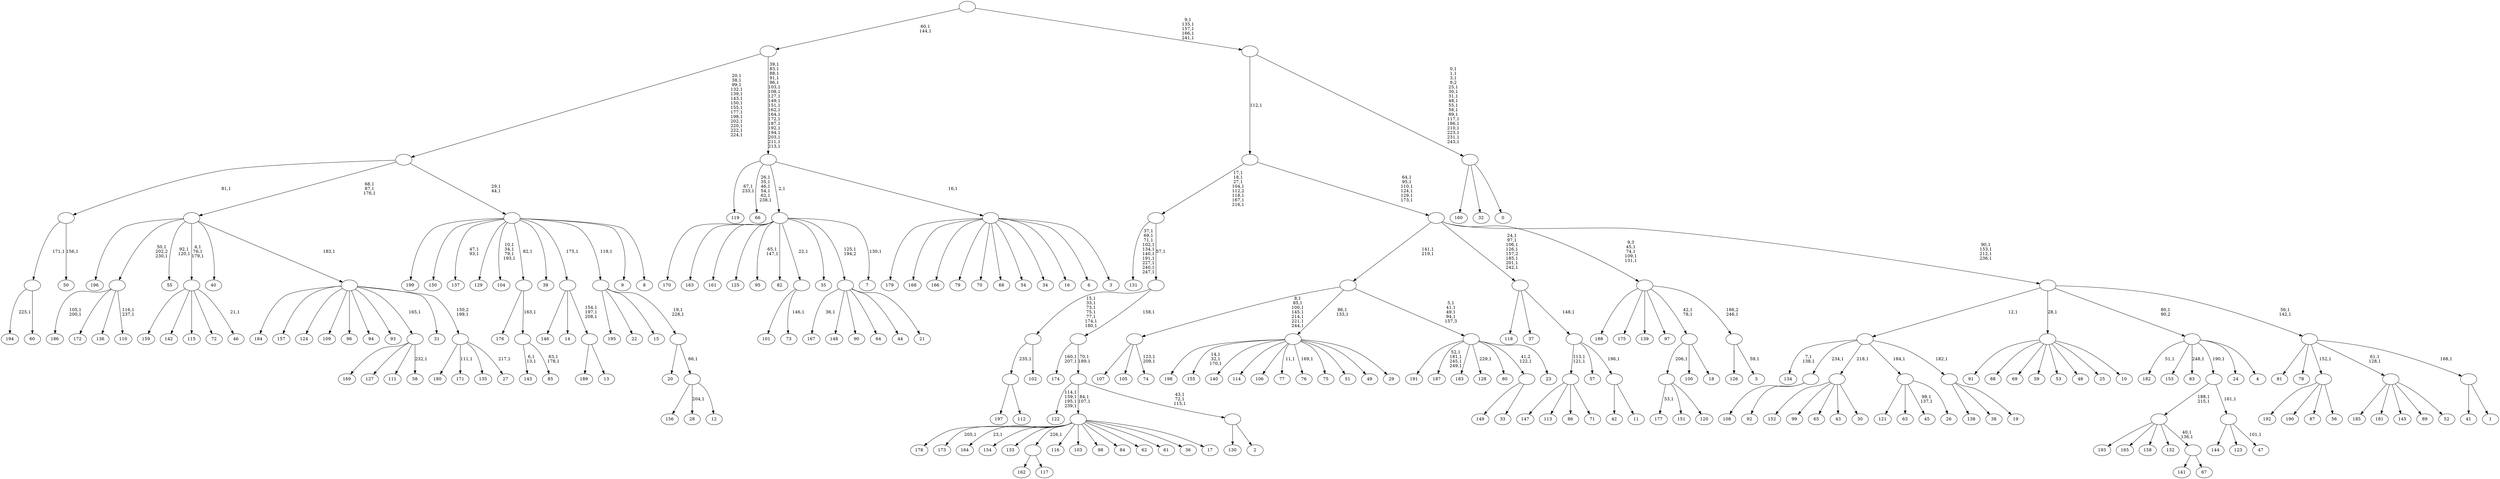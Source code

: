 digraph T {
	450 [label="199"]
	449 [label="198"]
	448 [label="197"]
	447 [label="196"]
	446 [label="195"]
	445 [label="194"]
	443 [label="193"]
	442 [label="192"]
	441 [label="191"]
	440 [label="190"]
	439 [label="189"]
	438 [label="188"]
	437 [label="187"]
	432 [label="186"]
	429 [label="185"]
	428 [label="184"]
	427 [label="183"]
	426 [label="182"]
	424 [label="181"]
	423 [label="180"]
	422 [label="179"]
	421 [label="178"]
	420 [label="177"]
	418 [label="176"]
	417 [label="175"]
	416 [label="174"]
	413 [label="173"]
	411 [label="172"]
	410 [label="171"]
	408 [label="170"]
	407 [label="169"]
	406 [label="168"]
	405 [label="167"]
	403 [label="166"]
	402 [label="165"]
	401 [label="164"]
	399 [label="163"]
	398 [label="162"]
	397 [label="161"]
	396 [label="160"]
	395 [label="159"]
	394 [label="158"]
	393 [label="157"]
	392 [label="156"]
	391 [label="155"]
	387 [label="154"]
	386 [label="153"]
	385 [label="152"]
	384 [label="151"]
	383 [label="150"]
	382 [label="149"]
	381 [label="148"]
	380 [label="147"]
	379 [label="146"]
	378 [label="145"]
	377 [label="144"]
	376 [label="143"]
	373 [label="142"]
	372 [label="141"]
	371 [label="140"]
	370 [label="139"]
	369 [label="138"]
	368 [label="137"]
	365 [label="136"]
	364 [label="135"]
	363 [label="134"]
	360 [label="133"]
	359 [label="132"]
	358 [label="131"]
	347 [label="130"]
	346 [label="129"]
	345 [label="128"]
	343 [label="127"]
	342 [label="126"]
	341 [label="125"]
	340 [label="124"]
	339 [label="123"]
	338 [label="122"]
	333 [label="121"]
	332 [label="120"]
	331 [label=""]
	330 [label="119"]
	327 [label="118"]
	326 [label="117"]
	325 [label=""]
	324 [label="116"]
	323 [label="115"]
	322 [label="114"]
	321 [label="113"]
	320 [label="112"]
	319 [label=""]
	318 [label="111"]
	317 [label="110"]
	314 [label=""]
	312 [label="109"]
	311 [label="108"]
	310 [label="107"]
	309 [label="106"]
	308 [label="105"]
	307 [label="104"]
	302 [label="103"]
	301 [label="102"]
	300 [label=""]
	293 [label="101"]
	292 [label="100"]
	291 [label="99"]
	290 [label="98"]
	289 [label="97"]
	288 [label="96"]
	287 [label="95"]
	284 [label="94"]
	283 [label="93"]
	282 [label="92"]
	281 [label=""]
	280 [label="91"]
	279 [label="90"]
	278 [label="89"]
	277 [label="88"]
	276 [label="87"]
	275 [label="86"]
	274 [label="85"]
	271 [label=""]
	270 [label=""]
	269 [label="84"]
	268 [label="83"]
	266 [label="82"]
	265 [label="81"]
	264 [label="80"]
	263 [label="79"]
	262 [label="78"]
	261 [label="77"]
	259 [label="76"]
	257 [label="75"]
	256 [label="74"]
	253 [label=""]
	246 [label="73"]
	244 [label=""]
	243 [label="72"]
	242 [label="71"]
	241 [label=""]
	239 [label="70"]
	238 [label="69"]
	237 [label="68"]
	236 [label="67"]
	235 [label=""]
	233 [label=""]
	231 [label="66"]
	224 [label="65"]
	223 [label="64"]
	222 [label="63"]
	221 [label="62"]
	220 [label="61"]
	219 [label="60"]
	218 [label=""]
	217 [label="59"]
	216 [label="58"]
	214 [label=""]
	213 [label="57"]
	212 [label="56"]
	211 [label=""]
	210 [label="55"]
	207 [label="54"]
	206 [label="53"]
	205 [label="52"]
	204 [label=""]
	202 [label="51"]
	201 [label="50"]
	199 [label=""]
	198 [label="49"]
	197 [label="48"]
	196 [label="47"]
	194 [label=""]
	193 [label=""]
	192 [label="46"]
	190 [label=""]
	187 [label="45"]
	184 [label="44"]
	183 [label="43"]
	182 [label="42"]
	181 [label="41"]
	180 [label="40"]
	179 [label="39"]
	178 [label="38"]
	177 [label="37"]
	176 [label="36"]
	175 [label="35"]
	174 [label="34"]
	173 [label="33"]
	172 [label=""]
	171 [label="32"]
	170 [label="31"]
	169 [label="30"]
	168 [label=""]
	167 [label="29"]
	166 [label=""]
	164 [label="28"]
	162 [label="27"]
	160 [label=""]
	159 [label=""]
	158 [label=""]
	155 [label="26"]
	154 [label=""]
	153 [label="25"]
	152 [label="24"]
	151 [label="23"]
	150 [label=""]
	146 [label=""]
	144 [label="22"]
	143 [label="21"]
	142 [label=""]
	141 [label="20"]
	140 [label="19"]
	139 [label=""]
	138 [label=""]
	137 [label="18"]
	136 [label=""]
	134 [label="17"]
	133 [label=""]
	131 [label="16"]
	130 [label="15"]
	129 [label="14"]
	128 [label="13"]
	127 [label=""]
	124 [label=""]
	123 [label="12"]
	122 [label=""]
	121 [label=""]
	119 [label=""]
	118 [label="11"]
	117 [label=""]
	116 [label=""]
	115 [label=""]
	108 [label="10"]
	107 [label=""]
	106 [label="9"]
	105 [label="8"]
	104 [label=""]
	102 [label=""]
	88 [label="7"]
	86 [label=""]
	85 [label="6"]
	84 [label="5"]
	82 [label=""]
	81 [label=""]
	77 [label="4"]
	76 [label=""]
	75 [label="3"]
	74 [label=""]
	73 [label=""]
	54 [label=""]
	52 [label="2"]
	51 [label=""]
	48 [label=""]
	46 [label=""]
	45 [label=""]
	44 [label=""]
	37 [label="1"]
	36 [label=""]
	35 [label=""]
	33 [label=""]
	29 [label=""]
	23 [label=""]
	22 [label="0"]
	21 [label=""]
	5 [label=""]
	0 [label=""]
	331 -> 420 [label="53,1"]
	331 -> 384 [label=""]
	331 -> 332 [label=""]
	325 -> 398 [label=""]
	325 -> 326 [label=""]
	319 -> 448 [label=""]
	319 -> 320 [label=""]
	314 -> 317 [label="116,1\n237,1"]
	314 -> 432 [label="105,1\n200,1"]
	314 -> 411 [label=""]
	314 -> 365 [label=""]
	300 -> 319 [label="235,1"]
	300 -> 301 [label=""]
	281 -> 311 [label=""]
	281 -> 282 [label=""]
	271 -> 274 [label="63,1\n178,1"]
	271 -> 376 [label="6,1\n13,1"]
	270 -> 418 [label=""]
	270 -> 271 [label="163,1"]
	253 -> 256 [label="123,1\n209,1"]
	253 -> 310 [label=""]
	253 -> 308 [label=""]
	244 -> 246 [label="146,1"]
	244 -> 293 [label=""]
	241 -> 380 [label=""]
	241 -> 321 [label=""]
	241 -> 275 [label=""]
	241 -> 242 [label=""]
	235 -> 372 [label=""]
	235 -> 236 [label=""]
	233 -> 235 [label="40,1\n136,1"]
	233 -> 443 [label=""]
	233 -> 402 [label=""]
	233 -> 394 [label=""]
	233 -> 359 [label=""]
	218 -> 445 [label="225,1"]
	218 -> 219 [label=""]
	214 -> 216 [label="232,1"]
	214 -> 407 [label=""]
	214 -> 343 [label=""]
	214 -> 318 [label=""]
	211 -> 442 [label=""]
	211 -> 440 [label=""]
	211 -> 276 [label=""]
	211 -> 212 [label=""]
	204 -> 429 [label=""]
	204 -> 424 [label=""]
	204 -> 378 [label=""]
	204 -> 278 [label=""]
	204 -> 205 [label=""]
	199 -> 201 [label="156,1"]
	199 -> 218 [label="171,1"]
	194 -> 196 [label="101,1"]
	194 -> 377 [label=""]
	194 -> 339 [label=""]
	193 -> 233 [label="188,1\n215,1"]
	193 -> 194 [label="161,1"]
	190 -> 192 [label="21,1"]
	190 -> 395 [label=""]
	190 -> 373 [label=""]
	190 -> 323 [label=""]
	190 -> 243 [label=""]
	172 -> 382 [label=""]
	172 -> 173 [label=""]
	168 -> 385 [label=""]
	168 -> 291 [label=""]
	168 -> 224 [label=""]
	168 -> 183 [label=""]
	168 -> 169 [label=""]
	166 -> 259 [label="169,1"]
	166 -> 261 [label="11,1"]
	166 -> 391 [label="14,1\n32,1\n170,1"]
	166 -> 449 [label=""]
	166 -> 371 [label=""]
	166 -> 322 [label=""]
	166 -> 309 [label=""]
	166 -> 257 [label=""]
	166 -> 202 [label=""]
	166 -> 198 [label=""]
	166 -> 167 [label=""]
	160 -> 162 [label="217,1"]
	160 -> 410 [label="111,1"]
	160 -> 423 [label=""]
	160 -> 364 [label=""]
	159 -> 428 [label=""]
	159 -> 393 [label=""]
	159 -> 340 [label=""]
	159 -> 312 [label=""]
	159 -> 288 [label=""]
	159 -> 284 [label=""]
	159 -> 283 [label=""]
	159 -> 214 [label="165,1"]
	159 -> 170 [label=""]
	159 -> 160 [label="150,2\n199,1"]
	158 -> 190 [label="4,1\n76,1\n179,1"]
	158 -> 210 [label="92,1\n120,1"]
	158 -> 314 [label="50,1\n202,2\n230,1"]
	158 -> 447 [label=""]
	158 -> 180 [label=""]
	158 -> 159 [label="183,1"]
	154 -> 187 [label="98,1\n137,1"]
	154 -> 333 [label=""]
	154 -> 222 [label=""]
	154 -> 155 [label=""]
	150 -> 345 [label="229,1"]
	150 -> 437 [label="52,1\n181,1\n245,1\n249,1"]
	150 -> 441 [label=""]
	150 -> 427 [label=""]
	150 -> 264 [label=""]
	150 -> 172 [label="41,2\n122,1"]
	150 -> 151 [label=""]
	146 -> 150 [label="5,1\n41,1\n49,1\n94,1\n157,3"]
	146 -> 166 [label="86,1\n133,1"]
	146 -> 253 [label="8,1\n85,1\n100,1\n145,1\n214,1\n221,1\n244,1"]
	142 -> 405 [label="36,1"]
	142 -> 381 [label=""]
	142 -> 279 [label=""]
	142 -> 223 [label=""]
	142 -> 184 [label=""]
	142 -> 143 [label=""]
	139 -> 369 [label=""]
	139 -> 178 [label=""]
	139 -> 140 [label=""]
	138 -> 363 [label="7,1\n138,1"]
	138 -> 281 [label="234,1"]
	138 -> 168 [label="218,1"]
	138 -> 154 [label="184,1"]
	138 -> 139 [label="182,1"]
	136 -> 331 [label="206,1"]
	136 -> 292 [label=""]
	136 -> 137 [label=""]
	133 -> 401 [label="23,1"]
	133 -> 413 [label="205,1"]
	133 -> 421 [label=""]
	133 -> 387 [label=""]
	133 -> 360 [label=""]
	133 -> 325 [label="226,1"]
	133 -> 324 [label=""]
	133 -> 302 [label=""]
	133 -> 290 [label=""]
	133 -> 269 [label=""]
	133 -> 221 [label=""]
	133 -> 220 [label=""]
	133 -> 176 [label=""]
	133 -> 134 [label=""]
	127 -> 439 [label=""]
	127 -> 128 [label=""]
	124 -> 127 [label="154,1\n197,1\n208,1"]
	124 -> 379 [label=""]
	124 -> 129 [label=""]
	122 -> 164 [label="204,1"]
	122 -> 392 [label=""]
	122 -> 123 [label=""]
	121 -> 141 [label=""]
	121 -> 122 [label="66,1"]
	119 -> 121 [label="19,1\n228,1"]
	119 -> 446 [label=""]
	119 -> 144 [label=""]
	119 -> 130 [label=""]
	117 -> 182 [label=""]
	117 -> 118 [label=""]
	116 -> 241 [label="113,1\n121,1"]
	116 -> 213 [label=""]
	116 -> 117 [label="196,1"]
	115 -> 327 [label=""]
	115 -> 177 [label=""]
	115 -> 116 [label="148,1"]
	107 -> 280 [label=""]
	107 -> 277 [label=""]
	107 -> 238 [label=""]
	107 -> 217 [label=""]
	107 -> 206 [label=""]
	107 -> 197 [label=""]
	107 -> 153 [label=""]
	107 -> 108 [label=""]
	104 -> 307 [label="10,1\n34,1\n79,1\n193,1"]
	104 -> 368 [label="47,1\n93,1"]
	104 -> 450 [label=""]
	104 -> 383 [label=""]
	104 -> 346 [label=""]
	104 -> 270 [label="82,1"]
	104 -> 179 [label=""]
	104 -> 124 [label="175,1"]
	104 -> 119 [label="119,1"]
	104 -> 106 [label=""]
	104 -> 105 [label=""]
	102 -> 104 [label="29,1\n44,1"]
	102 -> 158 [label="68,1\n87,1\n176,1"]
	102 -> 199 [label="81,1"]
	86 -> 88 [label="130,1"]
	86 -> 287 [label="65,1\n147,1"]
	86 -> 408 [label=""]
	86 -> 399 [label=""]
	86 -> 397 [label=""]
	86 -> 341 [label=""]
	86 -> 266 [label=""]
	86 -> 244 [label="22,1"]
	86 -> 175 [label=""]
	86 -> 142 [label="125,1\n194,2"]
	82 -> 84 [label="59,1"]
	82 -> 342 [label=""]
	81 -> 136 [label="42,1\n78,1"]
	81 -> 438 [label=""]
	81 -> 417 [label=""]
	81 -> 370 [label=""]
	81 -> 289 [label=""]
	81 -> 82 [label="166,2\n246,1"]
	76 -> 268 [label="248,1"]
	76 -> 426 [label="51,1"]
	76 -> 386 [label=""]
	76 -> 193 [label="190,1"]
	76 -> 152 [label=""]
	76 -> 77 [label=""]
	74 -> 422 [label=""]
	74 -> 406 [label=""]
	74 -> 403 [label=""]
	74 -> 263 [label=""]
	74 -> 239 [label=""]
	74 -> 237 [label=""]
	74 -> 207 [label=""]
	74 -> 174 [label=""]
	74 -> 131 [label=""]
	74 -> 85 [label=""]
	74 -> 75 [label=""]
	73 -> 231 [label="26,1\n35,1\n46,1\n54,1\n62,1\n238,1"]
	73 -> 330 [label="67,1\n233,1"]
	73 -> 86 [label="2,1"]
	73 -> 74 [label="16,1"]
	54 -> 73 [label="39,1\n83,1\n88,1\n91,1\n96,1\n103,1\n108,1\n127,1\n149,1\n151,1\n162,1\n164,1\n172,1\n187,1\n192,1\n194,1\n203,1\n211,1\n213,1"]
	54 -> 102 [label="20,1\n38,1\n99,1\n132,1\n139,1\n143,1\n150,1\n155,1\n177,1\n198,1\n202,1\n220,1\n222,1\n224,1"]
	51 -> 347 [label=""]
	51 -> 52 [label=""]
	48 -> 51 [label="43,1\n72,1\n115,1"]
	48 -> 133 [label="84,1\n107,1"]
	48 -> 338 [label="114,1\n159,1\n195,1\n239,1"]
	46 -> 48 [label="70,1\n189,1"]
	46 -> 416 [label="160,1\n207,1"]
	45 -> 300 [label="15,1\n33,1\n73,1\n75,1\n77,1\n174,1\n180,1"]
	45 -> 46 [label="158,1"]
	44 -> 358 [label="37,1\n69,1\n71,1\n102,1\n134,1\n140,1\n191,1\n227,1\n240,1\n247,1"]
	44 -> 45 [label="57,1"]
	36 -> 181 [label=""]
	36 -> 37 [label=""]
	35 -> 204 [label="61,1\n128,1"]
	35 -> 265 [label=""]
	35 -> 262 [label=""]
	35 -> 211 [label="152,1"]
	35 -> 36 [label="168,1"]
	33 -> 35 [label="56,1\n142,1"]
	33 -> 138 [label="12,1"]
	33 -> 107 [label="28,1"]
	33 -> 76 [label="80,1\n90,2"]
	29 -> 33 [label="90,1\n153,1\n212,1\n236,1"]
	29 -> 81 [label="9,3\n45,1\n74,1\n109,1\n131,1"]
	29 -> 115 [label="24,1\n97,1\n106,1\n126,1\n157,2\n185,1\n201,1\n242,1"]
	29 -> 146 [label="141,1\n219,1"]
	23 -> 29 [label="64,1\n95,1\n110,1\n124,1\n129,1\n173,1"]
	23 -> 44 [label="17,1\n18,1\n27,1\n104,1\n112,2\n118,1\n167,1\n216,1"]
	21 -> 396 [label=""]
	21 -> 171 [label=""]
	21 -> 22 [label=""]
	5 -> 21 [label="0,1\n1,1\n3,1\n9,2\n25,1\n30,1\n31,1\n48,1\n55,1\n58,1\n89,1\n117,1\n186,1\n210,1\n223,1\n231,1\n243,1"]
	5 -> 23 [label="112,1"]
	0 -> 5 [label="9,1\n135,1\n157,1\n166,1\n241,1"]
	0 -> 54 [label="60,1\n144,1"]
}
